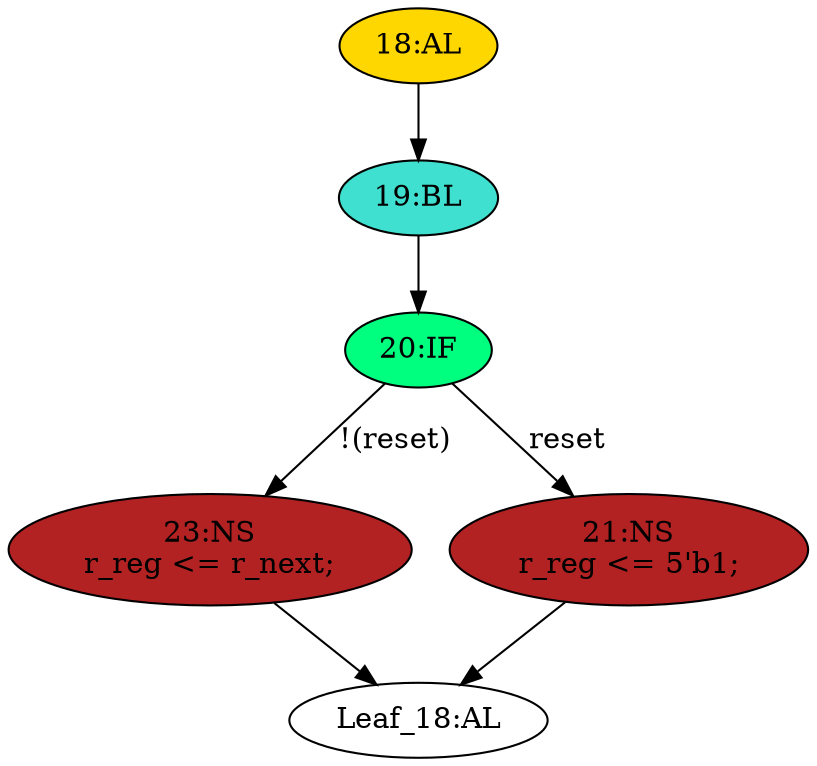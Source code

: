 strict digraph "" {
	node [label="\N"];
	"19:BL"	[ast="<pyverilog.vparser.ast.Block object at 0x7fe0b11ce1d0>",
		fillcolor=turquoise,
		label="19:BL",
		statements="[]",
		style=filled,
		typ=Block];
	"20:IF"	[ast="<pyverilog.vparser.ast.IfStatement object at 0x7fe0b11ce210>",
		fillcolor=springgreen,
		label="20:IF",
		statements="[]",
		style=filled,
		typ=IfStatement];
	"19:BL" -> "20:IF"	[cond="[]",
		lineno=None];
	"23:NS"	[ast="<pyverilog.vparser.ast.NonblockingSubstitution object at 0x7fe0b11ce290>",
		fillcolor=firebrick,
		label="23:NS
r_reg <= r_next;",
		statements="[<pyverilog.vparser.ast.NonblockingSubstitution object at 0x7fe0b11ce290>]",
		style=filled,
		typ=NonblockingSubstitution];
	"Leaf_18:AL"	[def_var="['r_reg']",
		label="Leaf_18:AL"];
	"23:NS" -> "Leaf_18:AL"	[cond="[]",
		lineno=None];
	"20:IF" -> "23:NS"	[cond="['reset']",
		label="!(reset)",
		lineno=20];
	"21:NS"	[ast="<pyverilog.vparser.ast.NonblockingSubstitution object at 0x7fe0b11cea50>",
		fillcolor=firebrick,
		label="21:NS
r_reg <= 5'b1;",
		statements="[<pyverilog.vparser.ast.NonblockingSubstitution object at 0x7fe0b11cea50>]",
		style=filled,
		typ=NonblockingSubstitution];
	"20:IF" -> "21:NS"	[cond="['reset']",
		label=reset,
		lineno=20];
	"18:AL"	[ast="<pyverilog.vparser.ast.Always object at 0x7fe0b11cec10>",
		clk_sens=True,
		fillcolor=gold,
		label="18:AL",
		sens="['clk']",
		statements="[]",
		style=filled,
		typ=Always,
		use_var="['reset', 'r_next']"];
	"18:AL" -> "19:BL"	[cond="[]",
		lineno=None];
	"21:NS" -> "Leaf_18:AL"	[cond="[]",
		lineno=None];
}
